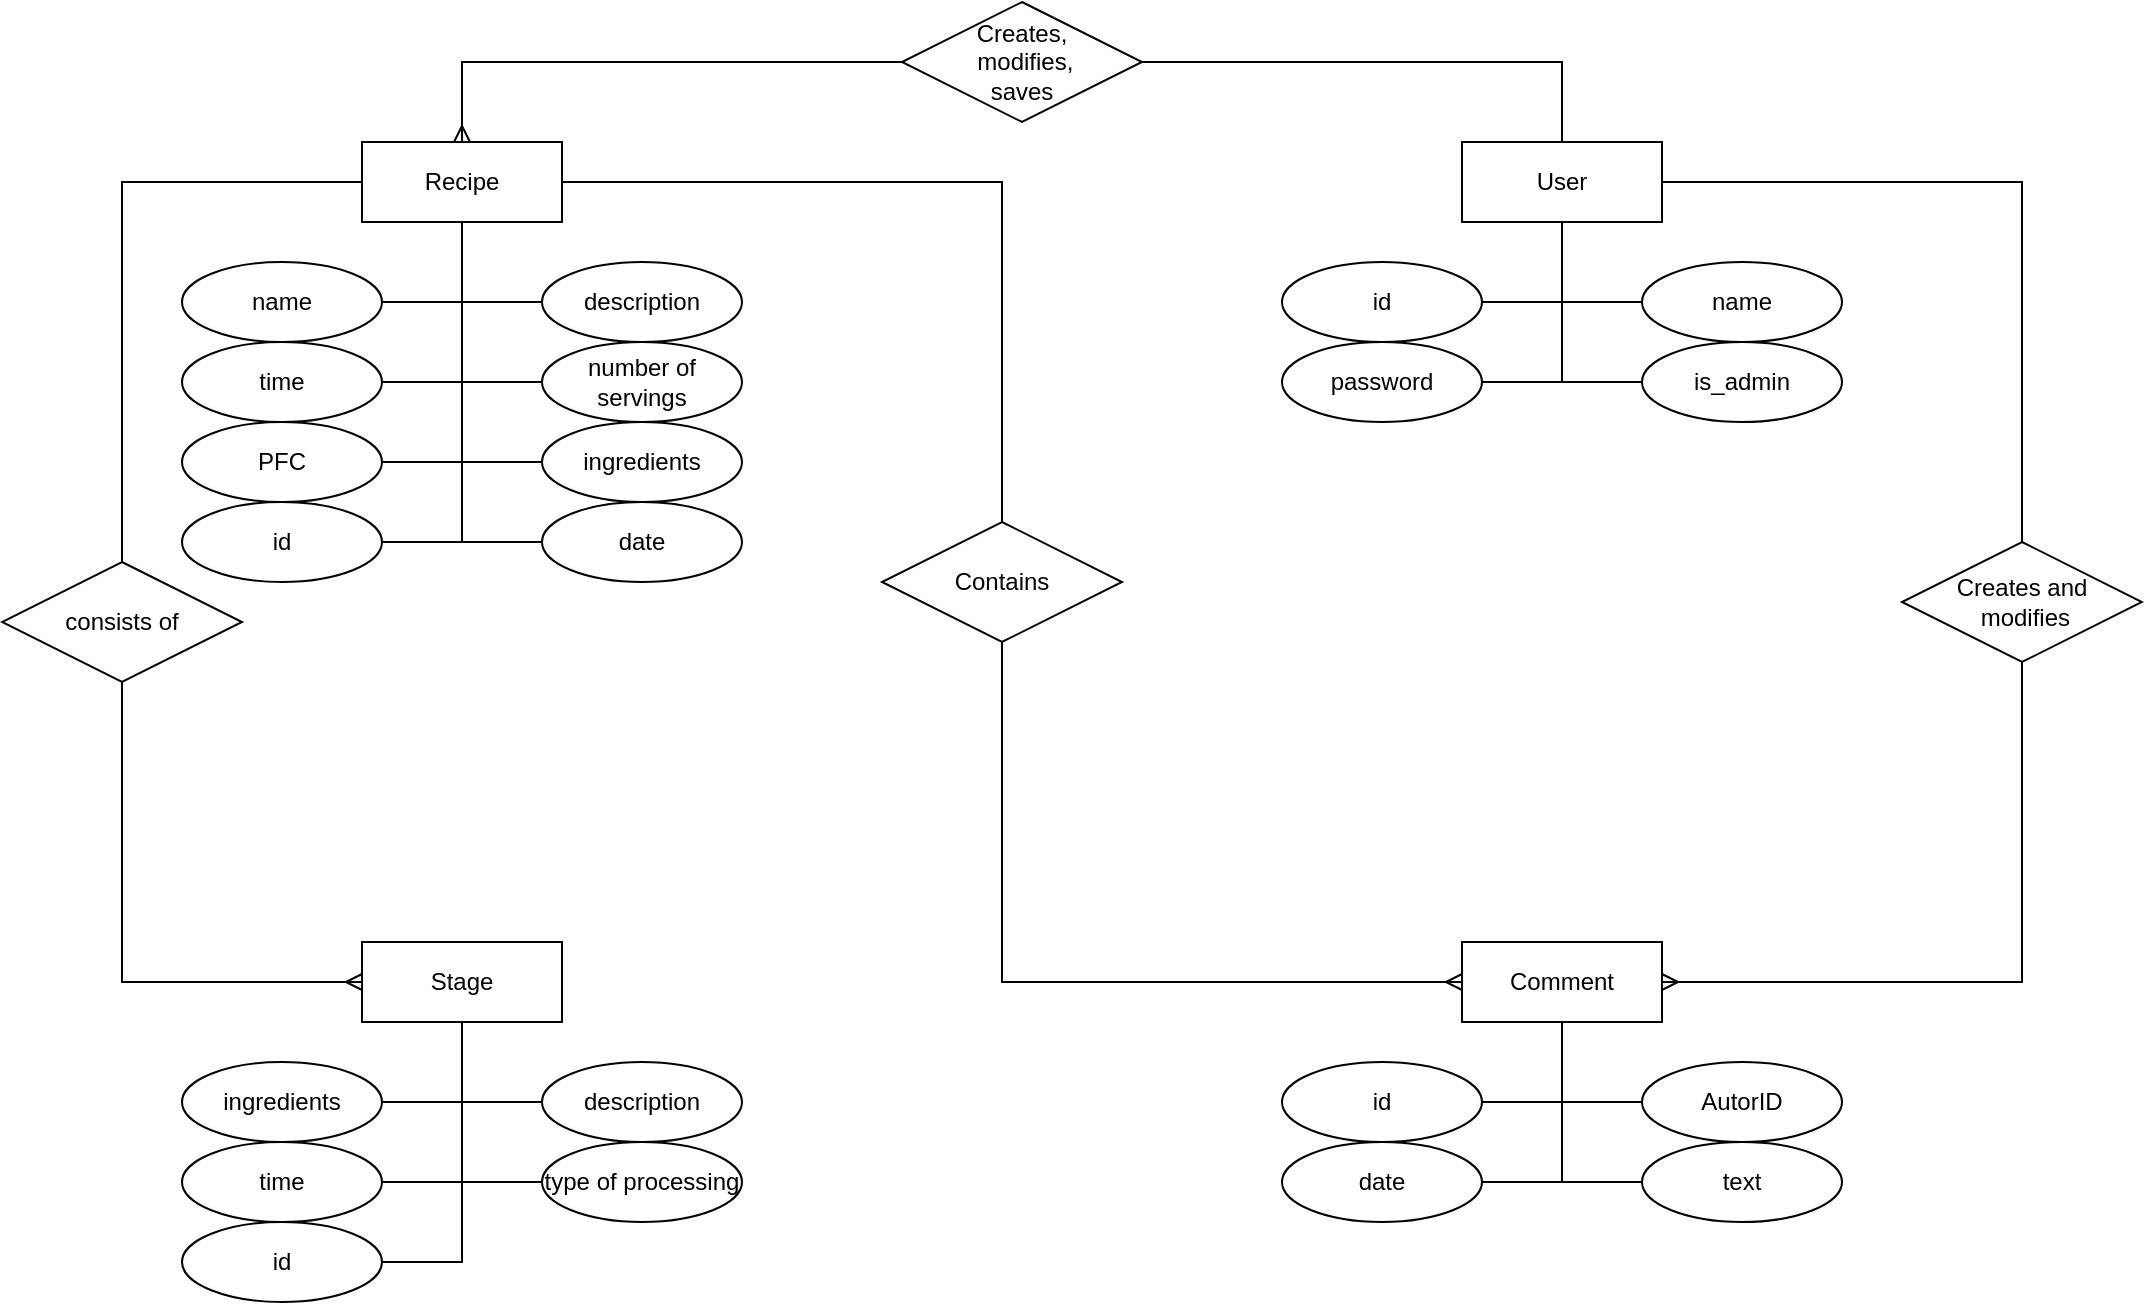 <?xml version="1.0" encoding="UTF-8"?>
<mxfile version="21.0.2" type="google"><diagram id="T4DGxGVOHqrsrJH6h4a0" name="Страница 1"><mxGraphModel dx="3393" dy="1569" grid="1" gridSize="10" guides="1" tooltips="1" connect="1" arrows="1" fold="1" page="1" pageScale="1" pageWidth="827" pageHeight="1169" math="0" shadow="0"><root><mxCell id="0"/><mxCell id="1" parent="0"/><mxCell id="e2VjSpPyznKWhvPkM1Ro-1" style="edgeStyle=orthogonalEdgeStyle;rounded=0;orthogonalLoop=1;jettySize=auto;html=1;endArrow=none;endFill=0;" edge="1" parent="1" source="e2VjSpPyznKWhvPkM1Ro-2"><mxGeometry relative="1" as="geometry"><Array as="points"><mxPoint x="2040" y="240"/></Array><mxPoint x="2040.0" y="200" as="targetPoint"/></mxGeometry></mxCell><mxCell id="e2VjSpPyznKWhvPkM1Ro-2" value="id" style="ellipse;whiteSpace=wrap;html=1;align=center;" vertex="1" parent="1"><mxGeometry x="1900" y="220" width="100" height="40" as="geometry"/></mxCell><mxCell id="e2VjSpPyznKWhvPkM1Ro-3" style="edgeStyle=orthogonalEdgeStyle;rounded=0;orthogonalLoop=1;jettySize=auto;html=1;endArrow=none;endFill=0;" edge="1" parent="1" source="e2VjSpPyznKWhvPkM1Ro-4"><mxGeometry relative="1" as="geometry"><Array as="points"><mxPoint x="2040" y="240"/></Array><mxPoint x="2040.0" y="200" as="targetPoint"/></mxGeometry></mxCell><mxCell id="e2VjSpPyznKWhvPkM1Ro-4" value="name" style="ellipse;whiteSpace=wrap;html=1;align=center;" vertex="1" parent="1"><mxGeometry x="2080" y="220" width="100" height="40" as="geometry"/></mxCell><mxCell id="e2VjSpPyznKWhvPkM1Ro-5" style="edgeStyle=orthogonalEdgeStyle;rounded=0;orthogonalLoop=1;jettySize=auto;html=1;endArrow=none;endFill=0;" edge="1" parent="1" source="e2VjSpPyznKWhvPkM1Ro-6"><mxGeometry relative="1" as="geometry"><Array as="points"><mxPoint x="2040" y="280"/></Array><mxPoint x="2040.0" y="200" as="targetPoint"/></mxGeometry></mxCell><mxCell id="e2VjSpPyznKWhvPkM1Ro-6" value="password" style="ellipse;whiteSpace=wrap;html=1;align=center;" vertex="1" parent="1"><mxGeometry x="1900" y="260" width="100" height="40" as="geometry"/></mxCell><mxCell id="e2VjSpPyznKWhvPkM1Ro-7" style="edgeStyle=orthogonalEdgeStyle;rounded=0;orthogonalLoop=1;jettySize=auto;html=1;endArrow=none;endFill=0;" edge="1" parent="1" source="e2VjSpPyznKWhvPkM1Ro-8"><mxGeometry relative="1" as="geometry"><Array as="points"><mxPoint x="2040" y="280"/></Array><mxPoint x="2040.0" y="200" as="targetPoint"/></mxGeometry></mxCell><mxCell id="e2VjSpPyznKWhvPkM1Ro-8" value="is_admin" style="ellipse;whiteSpace=wrap;html=1;align=center;" vertex="1" parent="1"><mxGeometry x="2080" y="260" width="100" height="40" as="geometry"/></mxCell><mxCell id="e2VjSpPyznKWhvPkM1Ro-9" value="User" style="whiteSpace=wrap;html=1;align=center;" vertex="1" parent="1"><mxGeometry x="1990" y="160" width="100" height="40" as="geometry"/></mxCell><mxCell id="e2VjSpPyznKWhvPkM1Ro-13" style="edgeStyle=orthogonalEdgeStyle;rounded=0;orthogonalLoop=1;jettySize=auto;html=1;endArrow=none;endFill=0;" edge="1" parent="1" source="e2VjSpPyznKWhvPkM1Ro-14"><mxGeometry relative="1" as="geometry"><Array as="points"><mxPoint x="1490" y="240"/></Array><mxPoint x="1490.0" y="200" as="targetPoint"/></mxGeometry></mxCell><mxCell id="e2VjSpPyznKWhvPkM1Ro-14" value="name" style="ellipse;whiteSpace=wrap;html=1;align=center;" vertex="1" parent="1"><mxGeometry x="1350" y="220" width="100" height="40" as="geometry"/></mxCell><mxCell id="e2VjSpPyznKWhvPkM1Ro-15" style="edgeStyle=orthogonalEdgeStyle;rounded=0;orthogonalLoop=1;jettySize=auto;html=1;endArrow=none;endFill=0;" edge="1" parent="1" source="e2VjSpPyznKWhvPkM1Ro-16"><mxGeometry relative="1" as="geometry"><Array as="points"><mxPoint x="1490" y="240"/></Array><mxPoint x="1490.0" y="200" as="targetPoint"/></mxGeometry></mxCell><mxCell id="e2VjSpPyznKWhvPkM1Ro-16" value="description" style="ellipse;whiteSpace=wrap;html=1;align=center;" vertex="1" parent="1"><mxGeometry x="1530" y="220" width="100" height="40" as="geometry"/></mxCell><mxCell id="e2VjSpPyznKWhvPkM1Ro-17" style="edgeStyle=orthogonalEdgeStyle;rounded=0;orthogonalLoop=1;jettySize=auto;html=1;endArrow=none;endFill=0;" edge="1" parent="1" source="e2VjSpPyznKWhvPkM1Ro-18"><mxGeometry relative="1" as="geometry"><Array as="points"><mxPoint x="1490" y="280"/></Array><mxPoint x="1490.0" y="200" as="targetPoint"/></mxGeometry></mxCell><mxCell id="e2VjSpPyznKWhvPkM1Ro-18" value="time" style="ellipse;whiteSpace=wrap;html=1;align=center;" vertex="1" parent="1"><mxGeometry x="1350" y="260" width="100" height="40" as="geometry"/></mxCell><mxCell id="e2VjSpPyznKWhvPkM1Ro-19" style="edgeStyle=orthogonalEdgeStyle;rounded=0;orthogonalLoop=1;jettySize=auto;html=1;endArrow=none;endFill=0;" edge="1" parent="1" source="e2VjSpPyznKWhvPkM1Ro-20"><mxGeometry relative="1" as="geometry"><Array as="points"><mxPoint x="1490" y="280"/></Array><mxPoint x="1490.0" y="200" as="targetPoint"/></mxGeometry></mxCell><mxCell id="e2VjSpPyznKWhvPkM1Ro-20" value="number of servings" style="ellipse;whiteSpace=wrap;html=1;align=center;" vertex="1" parent="1"><mxGeometry x="1530" y="260" width="100" height="40" as="geometry"/></mxCell><mxCell id="e2VjSpPyznKWhvPkM1Ro-27" style="edgeStyle=orthogonalEdgeStyle;rounded=0;orthogonalLoop=1;jettySize=auto;html=1;endArrow=none;endFill=0;" edge="1" parent="1" source="e2VjSpPyznKWhvPkM1Ro-21" target="e2VjSpPyznKWhvPkM1Ro-25"><mxGeometry relative="1" as="geometry"><Array as="points"><mxPoint x="1490" y="320"/></Array></mxGeometry></mxCell><mxCell id="e2VjSpPyznKWhvPkM1Ro-42" style="edgeStyle=orthogonalEdgeStyle;rounded=0;orthogonalLoop=1;jettySize=auto;html=1;endArrow=none;endFill=0;" edge="1" parent="1" source="e2VjSpPyznKWhvPkM1Ro-21" target="e2VjSpPyznKWhvPkM1Ro-41"><mxGeometry relative="1" as="geometry"><Array as="points"><mxPoint x="1490" y="360"/></Array></mxGeometry></mxCell><mxCell id="e2VjSpPyznKWhvPkM1Ro-62" style="edgeStyle=orthogonalEdgeStyle;rounded=0;orthogonalLoop=1;jettySize=auto;html=1;endArrow=none;endFill=0;" edge="1" parent="1" source="e2VjSpPyznKWhvPkM1Ro-21" target="e2VjSpPyznKWhvPkM1Ro-61"><mxGeometry relative="1" as="geometry"><Array as="points"><mxPoint x="1490" y="360"/></Array></mxGeometry></mxCell><mxCell id="e2VjSpPyznKWhvPkM1Ro-21" value="Recipe" style="whiteSpace=wrap;html=1;align=center;" vertex="1" parent="1"><mxGeometry x="1440" y="160" width="100" height="40" as="geometry"/></mxCell><mxCell id="e2VjSpPyznKWhvPkM1Ro-23" style="edgeStyle=orthogonalEdgeStyle;rounded=0;orthogonalLoop=1;jettySize=auto;html=1;endArrow=none;endFill=0;" edge="1" parent="1" source="e2VjSpPyznKWhvPkM1Ro-24" target="e2VjSpPyznKWhvPkM1Ro-21"><mxGeometry relative="1" as="geometry"><Array as="points"><mxPoint x="1490" y="320"/></Array></mxGeometry></mxCell><mxCell id="e2VjSpPyznKWhvPkM1Ro-24" value="ingredients" style="ellipse;whiteSpace=wrap;html=1;align=center;" vertex="1" parent="1"><mxGeometry x="1530" y="300" width="100" height="40" as="geometry"/></mxCell><mxCell id="e2VjSpPyznKWhvPkM1Ro-25" value="PFC" style="ellipse;whiteSpace=wrap;html=1;align=center;" vertex="1" parent="1"><mxGeometry x="1350" y="300" width="100" height="40" as="geometry"/></mxCell><mxCell id="e2VjSpPyznKWhvPkM1Ro-41" value="id" style="ellipse;whiteSpace=wrap;html=1;align=center;" vertex="1" parent="1"><mxGeometry x="1350" y="340" width="100" height="40" as="geometry"/></mxCell><mxCell id="e2VjSpPyznKWhvPkM1Ro-45" style="edgeStyle=orthogonalEdgeStyle;rounded=0;orthogonalLoop=1;jettySize=auto;html=1;endArrow=none;endFill=0;" edge="1" parent="1" source="e2VjSpPyznKWhvPkM1Ro-46"><mxGeometry relative="1" as="geometry"><Array as="points"><mxPoint x="1490" y="640"/></Array><mxPoint x="1490.0" y="600" as="targetPoint"/></mxGeometry></mxCell><mxCell id="e2VjSpPyznKWhvPkM1Ro-46" value="ingredients" style="ellipse;whiteSpace=wrap;html=1;align=center;" vertex="1" parent="1"><mxGeometry x="1350" y="620" width="100" height="40" as="geometry"/></mxCell><mxCell id="e2VjSpPyznKWhvPkM1Ro-47" style="edgeStyle=orthogonalEdgeStyle;rounded=0;orthogonalLoop=1;jettySize=auto;html=1;endArrow=none;endFill=0;" edge="1" parent="1" source="e2VjSpPyznKWhvPkM1Ro-48"><mxGeometry relative="1" as="geometry"><Array as="points"><mxPoint x="1490" y="640"/></Array><mxPoint x="1490.0" y="600" as="targetPoint"/></mxGeometry></mxCell><mxCell id="e2VjSpPyznKWhvPkM1Ro-48" value="description" style="ellipse;whiteSpace=wrap;html=1;align=center;" vertex="1" parent="1"><mxGeometry x="1530" y="620" width="100" height="40" as="geometry"/></mxCell><mxCell id="e2VjSpPyznKWhvPkM1Ro-49" style="edgeStyle=orthogonalEdgeStyle;rounded=0;orthogonalLoop=1;jettySize=auto;html=1;endArrow=none;endFill=0;" edge="1" parent="1" source="e2VjSpPyznKWhvPkM1Ro-50"><mxGeometry relative="1" as="geometry"><Array as="points"><mxPoint x="1490" y="680"/></Array><mxPoint x="1490.0" y="600" as="targetPoint"/></mxGeometry></mxCell><mxCell id="e2VjSpPyznKWhvPkM1Ro-50" value="time" style="ellipse;whiteSpace=wrap;html=1;align=center;" vertex="1" parent="1"><mxGeometry x="1350" y="660" width="100" height="40" as="geometry"/></mxCell><mxCell id="e2VjSpPyznKWhvPkM1Ro-51" style="edgeStyle=orthogonalEdgeStyle;rounded=0;orthogonalLoop=1;jettySize=auto;html=1;endArrow=none;endFill=0;" edge="1" parent="1" source="e2VjSpPyznKWhvPkM1Ro-52"><mxGeometry relative="1" as="geometry"><Array as="points"><mxPoint x="1490" y="680"/></Array><mxPoint x="1490.0" y="600" as="targetPoint"/></mxGeometry></mxCell><mxCell id="e2VjSpPyznKWhvPkM1Ro-52" value="type of processing" style="ellipse;whiteSpace=wrap;html=1;align=center;" vertex="1" parent="1"><mxGeometry x="1530" y="660" width="100" height="40" as="geometry"/></mxCell><mxCell id="e2VjSpPyznKWhvPkM1Ro-54" style="edgeStyle=orthogonalEdgeStyle;rounded=0;orthogonalLoop=1;jettySize=auto;html=1;endArrow=none;endFill=0;" edge="1" parent="1" source="e2VjSpPyznKWhvPkM1Ro-55" target="e2VjSpPyznKWhvPkM1Ro-59"><mxGeometry relative="1" as="geometry"><Array as="points"><mxPoint x="1490" y="720"/></Array></mxGeometry></mxCell><mxCell id="e2VjSpPyznKWhvPkM1Ro-55" value="Stage" style="whiteSpace=wrap;html=1;align=center;" vertex="1" parent="1"><mxGeometry x="1440" y="560" width="100" height="40" as="geometry"/></mxCell><mxCell id="e2VjSpPyznKWhvPkM1Ro-59" value="id" style="ellipse;whiteSpace=wrap;html=1;align=center;" vertex="1" parent="1"><mxGeometry x="1350" y="700" width="100" height="40" as="geometry"/></mxCell><mxCell id="e2VjSpPyznKWhvPkM1Ro-61" value="date" style="ellipse;whiteSpace=wrap;html=1;align=center;" vertex="1" parent="1"><mxGeometry x="1530" y="340" width="100" height="40" as="geometry"/></mxCell><mxCell id="e2VjSpPyznKWhvPkM1Ro-63" style="edgeStyle=orthogonalEdgeStyle;rounded=0;orthogonalLoop=1;jettySize=auto;html=1;endArrow=none;endFill=0;" edge="1" parent="1" source="e2VjSpPyznKWhvPkM1Ro-64"><mxGeometry relative="1" as="geometry"><Array as="points"><mxPoint x="2040" y="640"/></Array><mxPoint x="2040.0" y="600" as="targetPoint"/></mxGeometry></mxCell><mxCell id="e2VjSpPyznKWhvPkM1Ro-64" value="id" style="ellipse;whiteSpace=wrap;html=1;align=center;" vertex="1" parent="1"><mxGeometry x="1900" y="620" width="100" height="40" as="geometry"/></mxCell><mxCell id="e2VjSpPyznKWhvPkM1Ro-65" style="edgeStyle=orthogonalEdgeStyle;rounded=0;orthogonalLoop=1;jettySize=auto;html=1;endArrow=none;endFill=0;" edge="1" parent="1" source="e2VjSpPyznKWhvPkM1Ro-66"><mxGeometry relative="1" as="geometry"><Array as="points"><mxPoint x="2040" y="640"/></Array><mxPoint x="2040.0" y="600" as="targetPoint"/></mxGeometry></mxCell><mxCell id="e2VjSpPyznKWhvPkM1Ro-66" value="AutorID" style="ellipse;whiteSpace=wrap;html=1;align=center;" vertex="1" parent="1"><mxGeometry x="2080" y="620" width="100" height="40" as="geometry"/></mxCell><mxCell id="e2VjSpPyznKWhvPkM1Ro-67" style="edgeStyle=orthogonalEdgeStyle;rounded=0;orthogonalLoop=1;jettySize=auto;html=1;endArrow=none;endFill=0;" edge="1" parent="1" source="e2VjSpPyznKWhvPkM1Ro-68"><mxGeometry relative="1" as="geometry"><Array as="points"><mxPoint x="2040" y="680"/></Array><mxPoint x="2040.0" y="600" as="targetPoint"/></mxGeometry></mxCell><mxCell id="e2VjSpPyznKWhvPkM1Ro-68" value="date" style="ellipse;whiteSpace=wrap;html=1;align=center;" vertex="1" parent="1"><mxGeometry x="1900" y="660" width="100" height="40" as="geometry"/></mxCell><mxCell id="e2VjSpPyznKWhvPkM1Ro-69" style="edgeStyle=orthogonalEdgeStyle;rounded=0;orthogonalLoop=1;jettySize=auto;html=1;endArrow=none;endFill=0;" edge="1" parent="1" source="e2VjSpPyznKWhvPkM1Ro-70"><mxGeometry relative="1" as="geometry"><Array as="points"><mxPoint x="2040" y="680"/></Array><mxPoint x="2040.0" y="600" as="targetPoint"/></mxGeometry></mxCell><mxCell id="e2VjSpPyznKWhvPkM1Ro-70" value="text" style="ellipse;whiteSpace=wrap;html=1;align=center;" vertex="1" parent="1"><mxGeometry x="2080" y="660" width="100" height="40" as="geometry"/></mxCell><mxCell id="e2VjSpPyznKWhvPkM1Ro-72" value="Сomment" style="whiteSpace=wrap;html=1;align=center;" vertex="1" parent="1"><mxGeometry x="1990" y="560" width="100" height="40" as="geometry"/></mxCell><mxCell id="e2VjSpPyznKWhvPkM1Ro-75" value="" style="edgeStyle=orthogonalEdgeStyle;fontSize=12;html=1;endArrow=ERmany;rounded=0;" edge="1" parent="1" source="e2VjSpPyznKWhvPkM1Ro-83" target="e2VjSpPyznKWhvPkM1Ro-21"><mxGeometry width="100" height="100" relative="1" as="geometry"><mxPoint x="1700" y="120" as="sourcePoint"/><mxPoint x="1180" y="279.58" as="targetPoint"/><Array as="points"><mxPoint x="1490" y="120"/></Array></mxGeometry></mxCell><mxCell id="e2VjSpPyznKWhvPkM1Ro-78" value="" style="edgeStyle=orthogonalEdgeStyle;fontSize=12;html=1;endArrow=ERmany;rounded=0;startArrow=none;" edge="1" parent="1" source="e2VjSpPyznKWhvPkM1Ro-87" target="e2VjSpPyznKWhvPkM1Ro-72"><mxGeometry width="100" height="100" relative="1" as="geometry"><mxPoint x="2050" y="170" as="sourcePoint"/><mxPoint x="1500" y="170" as="targetPoint"/><Array as="points"><mxPoint x="1760" y="180"/><mxPoint x="1760" y="580"/></Array></mxGeometry></mxCell><mxCell id="e2VjSpPyznKWhvPkM1Ro-79" value="" style="edgeStyle=orthogonalEdgeStyle;fontSize=12;html=1;endArrow=ERmany;rounded=0;" edge="1" parent="1" source="e2VjSpPyznKWhvPkM1Ro-85" target="e2VjSpPyznKWhvPkM1Ro-72"><mxGeometry width="100" height="100" relative="1" as="geometry"><mxPoint x="2260" y="480" as="sourcePoint"/><mxPoint x="2000" y="590" as="targetPoint"/><Array as="points"><mxPoint x="2270" y="580"/></Array></mxGeometry></mxCell><mxCell id="e2VjSpPyznKWhvPkM1Ro-80" value="" style="edgeStyle=orthogonalEdgeStyle;fontSize=12;html=1;endArrow=ERmany;rounded=0;" edge="1" parent="1" source="e2VjSpPyznKWhvPkM1Ro-81" target="e2VjSpPyznKWhvPkM1Ro-55"><mxGeometry width="100" height="100" relative="1" as="geometry"><mxPoint x="1250" y="490" as="sourcePoint"/><mxPoint x="1500" y="170" as="targetPoint"/><Array as="points"><mxPoint x="1320" y="580"/></Array></mxGeometry></mxCell><mxCell id="e2VjSpPyznKWhvPkM1Ro-82" style="edgeStyle=orthogonalEdgeStyle;rounded=0;orthogonalLoop=1;jettySize=auto;html=1;endArrow=none;endFill=0;" edge="1" parent="1" source="e2VjSpPyznKWhvPkM1Ro-81" target="e2VjSpPyznKWhvPkM1Ro-21"><mxGeometry relative="1" as="geometry"><Array as="points"><mxPoint x="1320" y="180"/></Array></mxGeometry></mxCell><mxCell id="e2VjSpPyznKWhvPkM1Ro-81" value="consists of" style="shape=rhombus;perimeter=rhombusPerimeter;whiteSpace=wrap;html=1;align=center;" vertex="1" parent="1"><mxGeometry x="1260" y="370" width="120" height="60" as="geometry"/></mxCell><mxCell id="e2VjSpPyznKWhvPkM1Ro-84" style="edgeStyle=orthogonalEdgeStyle;rounded=0;orthogonalLoop=1;jettySize=auto;html=1;endArrow=none;endFill=0;" edge="1" parent="1" source="e2VjSpPyznKWhvPkM1Ro-83" target="e2VjSpPyznKWhvPkM1Ro-9"><mxGeometry relative="1" as="geometry"/></mxCell><mxCell id="e2VjSpPyznKWhvPkM1Ro-83" value="Creates,&lt;br&gt;&amp;nbsp;modifies,&lt;br&gt;saves" style="shape=rhombus;perimeter=rhombusPerimeter;whiteSpace=wrap;html=1;align=center;" vertex="1" parent="1"><mxGeometry x="1710" y="90" width="120" height="60" as="geometry"/></mxCell><mxCell id="e2VjSpPyznKWhvPkM1Ro-86" style="edgeStyle=orthogonalEdgeStyle;rounded=0;orthogonalLoop=1;jettySize=auto;html=1;endArrow=none;endFill=0;" edge="1" parent="1" source="e2VjSpPyznKWhvPkM1Ro-85" target="e2VjSpPyznKWhvPkM1Ro-9"><mxGeometry relative="1" as="geometry"><Array as="points"><mxPoint x="2270" y="180"/></Array></mxGeometry></mxCell><mxCell id="e2VjSpPyznKWhvPkM1Ro-85" value="Creates and&lt;br&gt;&amp;nbsp;modifies" style="shape=rhombus;perimeter=rhombusPerimeter;whiteSpace=wrap;html=1;align=center;" vertex="1" parent="1"><mxGeometry x="2210" y="360" width="120" height="60" as="geometry"/></mxCell><mxCell id="e2VjSpPyznKWhvPkM1Ro-88" value="" style="edgeStyle=orthogonalEdgeStyle;fontSize=12;html=1;endArrow=none;rounded=0;" edge="1" parent="1" source="e2VjSpPyznKWhvPkM1Ro-21" target="e2VjSpPyznKWhvPkM1Ro-87"><mxGeometry width="100" height="100" relative="1" as="geometry"><mxPoint x="1540" y="180" as="sourcePoint"/><mxPoint x="1990" y="580" as="targetPoint"/><Array as="points"/></mxGeometry></mxCell><mxCell id="e2VjSpPyznKWhvPkM1Ro-87" value="Contains" style="shape=rhombus;perimeter=rhombusPerimeter;whiteSpace=wrap;html=1;align=center;" vertex="1" parent="1"><mxGeometry x="1700" y="350" width="120" height="60" as="geometry"/></mxCell></root></mxGraphModel></diagram></mxfile>
